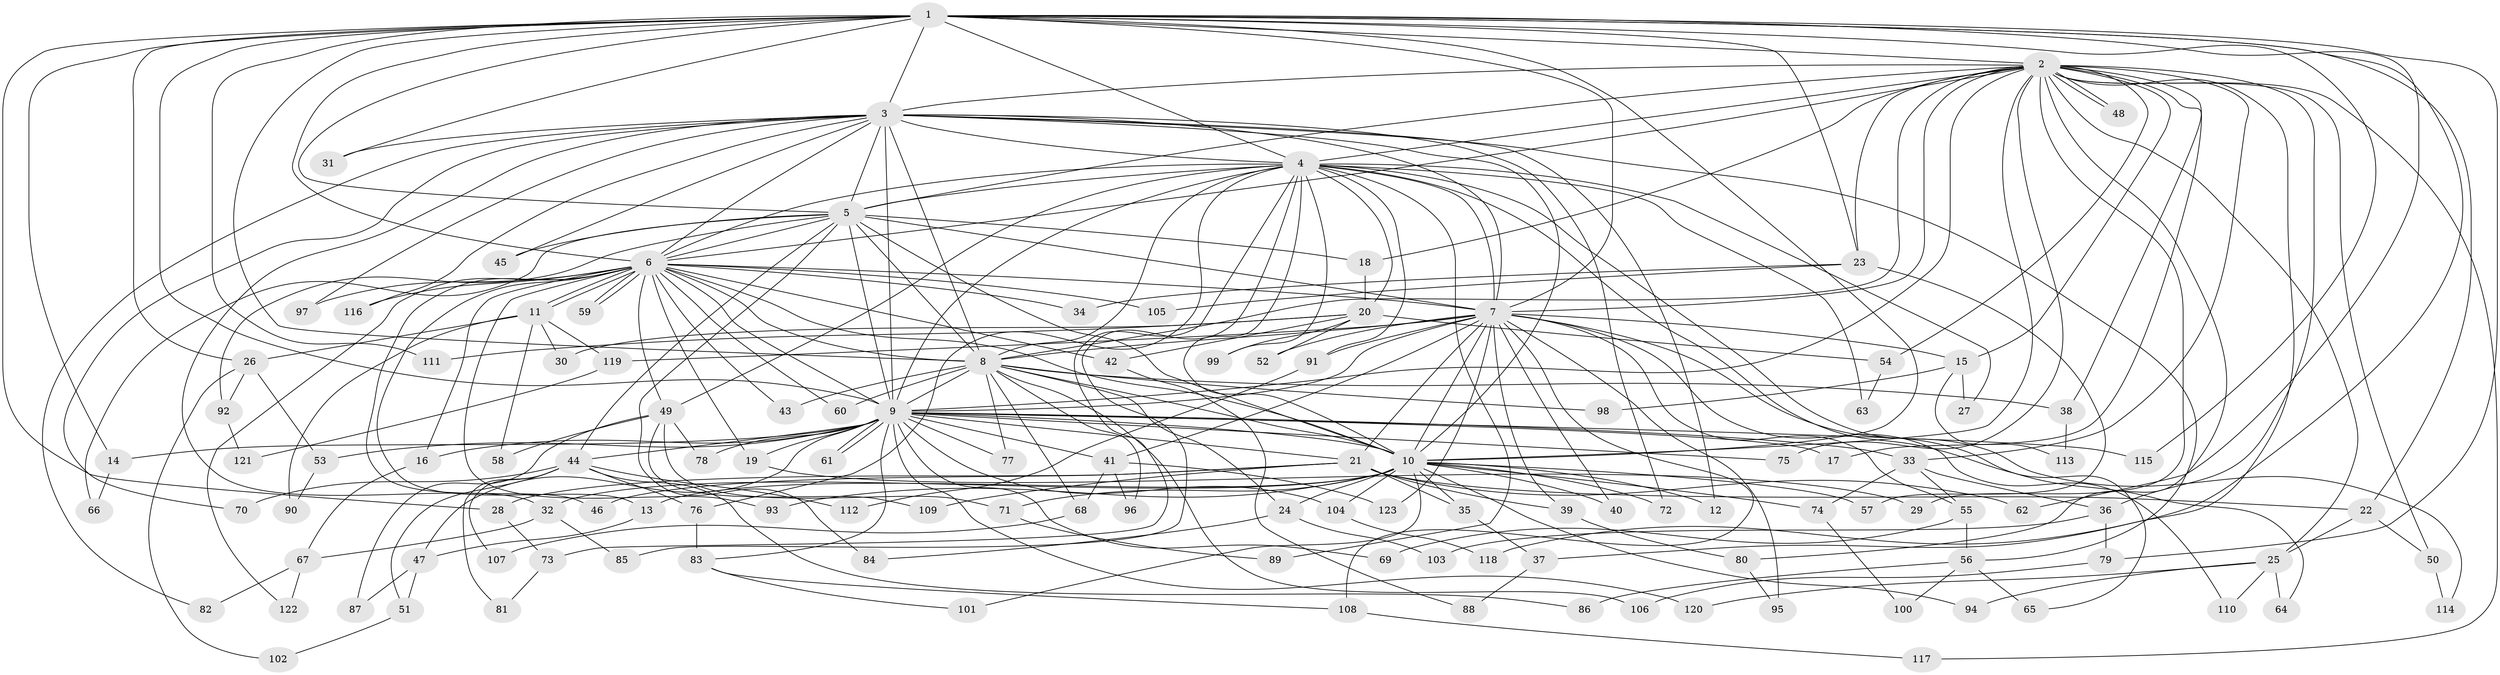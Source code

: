 // Generated by graph-tools (version 1.1) at 2025/25/03/09/25 03:25:47]
// undirected, 123 vertices, 271 edges
graph export_dot {
graph [start="1"]
  node [color=gray90,style=filled];
  1;
  2;
  3;
  4;
  5;
  6;
  7;
  8;
  9;
  10;
  11;
  12;
  13;
  14;
  15;
  16;
  17;
  18;
  19;
  20;
  21;
  22;
  23;
  24;
  25;
  26;
  27;
  28;
  29;
  30;
  31;
  32;
  33;
  34;
  35;
  36;
  37;
  38;
  39;
  40;
  41;
  42;
  43;
  44;
  45;
  46;
  47;
  48;
  49;
  50;
  51;
  52;
  53;
  54;
  55;
  56;
  57;
  58;
  59;
  60;
  61;
  62;
  63;
  64;
  65;
  66;
  67;
  68;
  69;
  70;
  71;
  72;
  73;
  74;
  75;
  76;
  77;
  78;
  79;
  80;
  81;
  82;
  83;
  84;
  85;
  86;
  87;
  88;
  89;
  90;
  91;
  92;
  93;
  94;
  95;
  96;
  97;
  98;
  99;
  100;
  101;
  102;
  103;
  104;
  105;
  106;
  107;
  108;
  109;
  110;
  111;
  112;
  113;
  114;
  115;
  116;
  117;
  118;
  119;
  120;
  121;
  122;
  123;
  1 -- 2;
  1 -- 3;
  1 -- 4;
  1 -- 5;
  1 -- 6;
  1 -- 7;
  1 -- 8;
  1 -- 9;
  1 -- 10;
  1 -- 14;
  1 -- 22;
  1 -- 23;
  1 -- 26;
  1 -- 28;
  1 -- 31;
  1 -- 62;
  1 -- 79;
  1 -- 111;
  1 -- 115;
  1 -- 118;
  2 -- 3;
  2 -- 4;
  2 -- 5;
  2 -- 6;
  2 -- 7;
  2 -- 8;
  2 -- 9;
  2 -- 10;
  2 -- 15;
  2 -- 17;
  2 -- 18;
  2 -- 23;
  2 -- 25;
  2 -- 29;
  2 -- 33;
  2 -- 36;
  2 -- 37;
  2 -- 38;
  2 -- 48;
  2 -- 48;
  2 -- 50;
  2 -- 54;
  2 -- 75;
  2 -- 80;
  2 -- 117;
  3 -- 4;
  3 -- 5;
  3 -- 6;
  3 -- 7;
  3 -- 8;
  3 -- 9;
  3 -- 10;
  3 -- 12;
  3 -- 31;
  3 -- 32;
  3 -- 45;
  3 -- 56;
  3 -- 70;
  3 -- 72;
  3 -- 82;
  3 -- 97;
  3 -- 116;
  4 -- 5;
  4 -- 6;
  4 -- 7;
  4 -- 8;
  4 -- 9;
  4 -- 10;
  4 -- 20;
  4 -- 27;
  4 -- 49;
  4 -- 63;
  4 -- 65;
  4 -- 73;
  4 -- 76;
  4 -- 85;
  4 -- 89;
  4 -- 91;
  4 -- 99;
  4 -- 114;
  5 -- 6;
  5 -- 7;
  5 -- 8;
  5 -- 9;
  5 -- 10;
  5 -- 18;
  5 -- 44;
  5 -- 45;
  5 -- 66;
  5 -- 84;
  5 -- 92;
  6 -- 7;
  6 -- 8;
  6 -- 9;
  6 -- 10;
  6 -- 11;
  6 -- 11;
  6 -- 13;
  6 -- 16;
  6 -- 19;
  6 -- 34;
  6 -- 42;
  6 -- 43;
  6 -- 46;
  6 -- 49;
  6 -- 59;
  6 -- 59;
  6 -- 60;
  6 -- 93;
  6 -- 97;
  6 -- 105;
  6 -- 116;
  6 -- 122;
  7 -- 8;
  7 -- 9;
  7 -- 10;
  7 -- 15;
  7 -- 21;
  7 -- 39;
  7 -- 40;
  7 -- 41;
  7 -- 52;
  7 -- 55;
  7 -- 64;
  7 -- 91;
  7 -- 95;
  7 -- 108;
  7 -- 110;
  7 -- 119;
  7 -- 123;
  8 -- 9;
  8 -- 10;
  8 -- 24;
  8 -- 38;
  8 -- 43;
  8 -- 60;
  8 -- 68;
  8 -- 77;
  8 -- 96;
  8 -- 98;
  8 -- 106;
  9 -- 10;
  9 -- 14;
  9 -- 16;
  9 -- 17;
  9 -- 19;
  9 -- 21;
  9 -- 33;
  9 -- 41;
  9 -- 44;
  9 -- 47;
  9 -- 53;
  9 -- 61;
  9 -- 61;
  9 -- 69;
  9 -- 75;
  9 -- 77;
  9 -- 78;
  9 -- 83;
  9 -- 104;
  9 -- 115;
  9 -- 120;
  10 -- 12;
  10 -- 13;
  10 -- 24;
  10 -- 32;
  10 -- 35;
  10 -- 40;
  10 -- 57;
  10 -- 71;
  10 -- 72;
  10 -- 74;
  10 -- 93;
  10 -- 94;
  10 -- 101;
  10 -- 104;
  11 -- 26;
  11 -- 30;
  11 -- 58;
  11 -- 90;
  11 -- 119;
  13 -- 47;
  14 -- 66;
  15 -- 27;
  15 -- 98;
  15 -- 113;
  16 -- 67;
  18 -- 20;
  19 -- 29;
  20 -- 30;
  20 -- 42;
  20 -- 52;
  20 -- 54;
  20 -- 99;
  20 -- 111;
  21 -- 22;
  21 -- 28;
  21 -- 35;
  21 -- 39;
  21 -- 46;
  21 -- 62;
  21 -- 109;
  22 -- 25;
  22 -- 50;
  23 -- 34;
  23 -- 57;
  23 -- 105;
  24 -- 84;
  24 -- 103;
  25 -- 64;
  25 -- 94;
  25 -- 110;
  25 -- 120;
  26 -- 53;
  26 -- 92;
  26 -- 102;
  28 -- 73;
  32 -- 67;
  32 -- 85;
  33 -- 36;
  33 -- 55;
  33 -- 74;
  35 -- 37;
  36 -- 79;
  36 -- 103;
  37 -- 88;
  38 -- 113;
  39 -- 80;
  41 -- 68;
  41 -- 96;
  41 -- 123;
  42 -- 88;
  44 -- 51;
  44 -- 70;
  44 -- 76;
  44 -- 81;
  44 -- 86;
  44 -- 107;
  44 -- 112;
  47 -- 51;
  47 -- 87;
  49 -- 58;
  49 -- 71;
  49 -- 78;
  49 -- 87;
  49 -- 109;
  50 -- 114;
  51 -- 102;
  53 -- 90;
  54 -- 63;
  55 -- 56;
  55 -- 69;
  56 -- 65;
  56 -- 86;
  56 -- 100;
  67 -- 82;
  67 -- 122;
  68 -- 107;
  71 -- 89;
  73 -- 81;
  74 -- 100;
  76 -- 83;
  79 -- 106;
  80 -- 95;
  83 -- 101;
  83 -- 108;
  91 -- 112;
  92 -- 121;
  104 -- 118;
  108 -- 117;
  119 -- 121;
}

